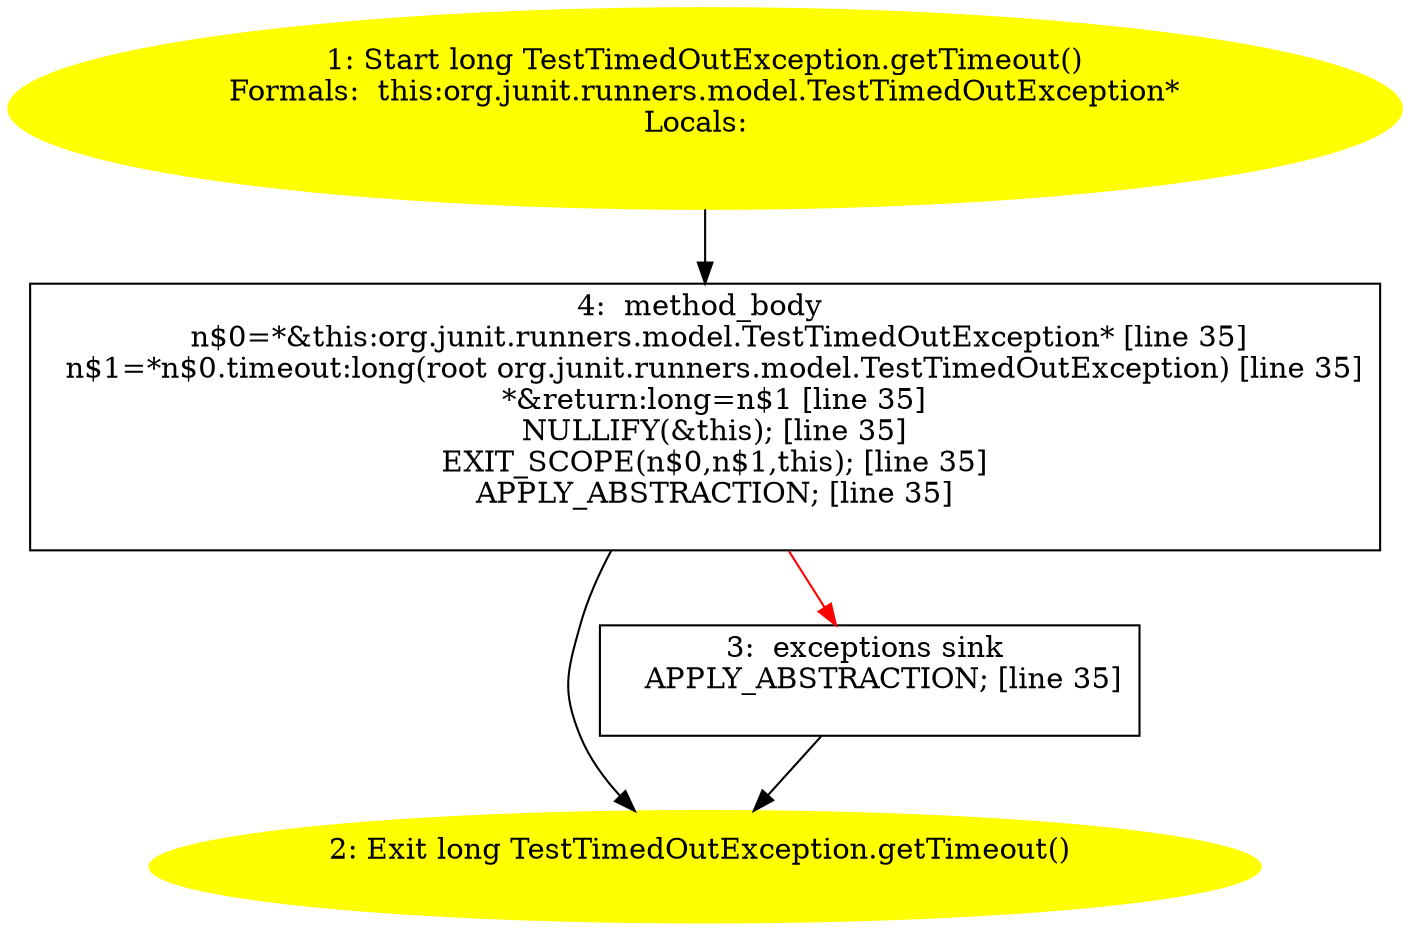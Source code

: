 /* @generated */
digraph cfg {
"org.junit.runners.model.TestTimedOutException.getTimeout():long.0e71c91aa30371871be85e18ecb23148_1" [label="1: Start long TestTimedOutException.getTimeout()\nFormals:  this:org.junit.runners.model.TestTimedOutException*\nLocals:  \n  " color=yellow style=filled]
	

	 "org.junit.runners.model.TestTimedOutException.getTimeout():long.0e71c91aa30371871be85e18ecb23148_1" -> "org.junit.runners.model.TestTimedOutException.getTimeout():long.0e71c91aa30371871be85e18ecb23148_4" ;
"org.junit.runners.model.TestTimedOutException.getTimeout():long.0e71c91aa30371871be85e18ecb23148_2" [label="2: Exit long TestTimedOutException.getTimeout() \n  " color=yellow style=filled]
	

"org.junit.runners.model.TestTimedOutException.getTimeout():long.0e71c91aa30371871be85e18ecb23148_3" [label="3:  exceptions sink \n   APPLY_ABSTRACTION; [line 35]\n " shape="box"]
	

	 "org.junit.runners.model.TestTimedOutException.getTimeout():long.0e71c91aa30371871be85e18ecb23148_3" -> "org.junit.runners.model.TestTimedOutException.getTimeout():long.0e71c91aa30371871be85e18ecb23148_2" ;
"org.junit.runners.model.TestTimedOutException.getTimeout():long.0e71c91aa30371871be85e18ecb23148_4" [label="4:  method_body \n   n$0=*&this:org.junit.runners.model.TestTimedOutException* [line 35]\n  n$1=*n$0.timeout:long(root org.junit.runners.model.TestTimedOutException) [line 35]\n  *&return:long=n$1 [line 35]\n  NULLIFY(&this); [line 35]\n  EXIT_SCOPE(n$0,n$1,this); [line 35]\n  APPLY_ABSTRACTION; [line 35]\n " shape="box"]
	

	 "org.junit.runners.model.TestTimedOutException.getTimeout():long.0e71c91aa30371871be85e18ecb23148_4" -> "org.junit.runners.model.TestTimedOutException.getTimeout():long.0e71c91aa30371871be85e18ecb23148_2" ;
	 "org.junit.runners.model.TestTimedOutException.getTimeout():long.0e71c91aa30371871be85e18ecb23148_4" -> "org.junit.runners.model.TestTimedOutException.getTimeout():long.0e71c91aa30371871be85e18ecb23148_3" [color="red" ];
}
